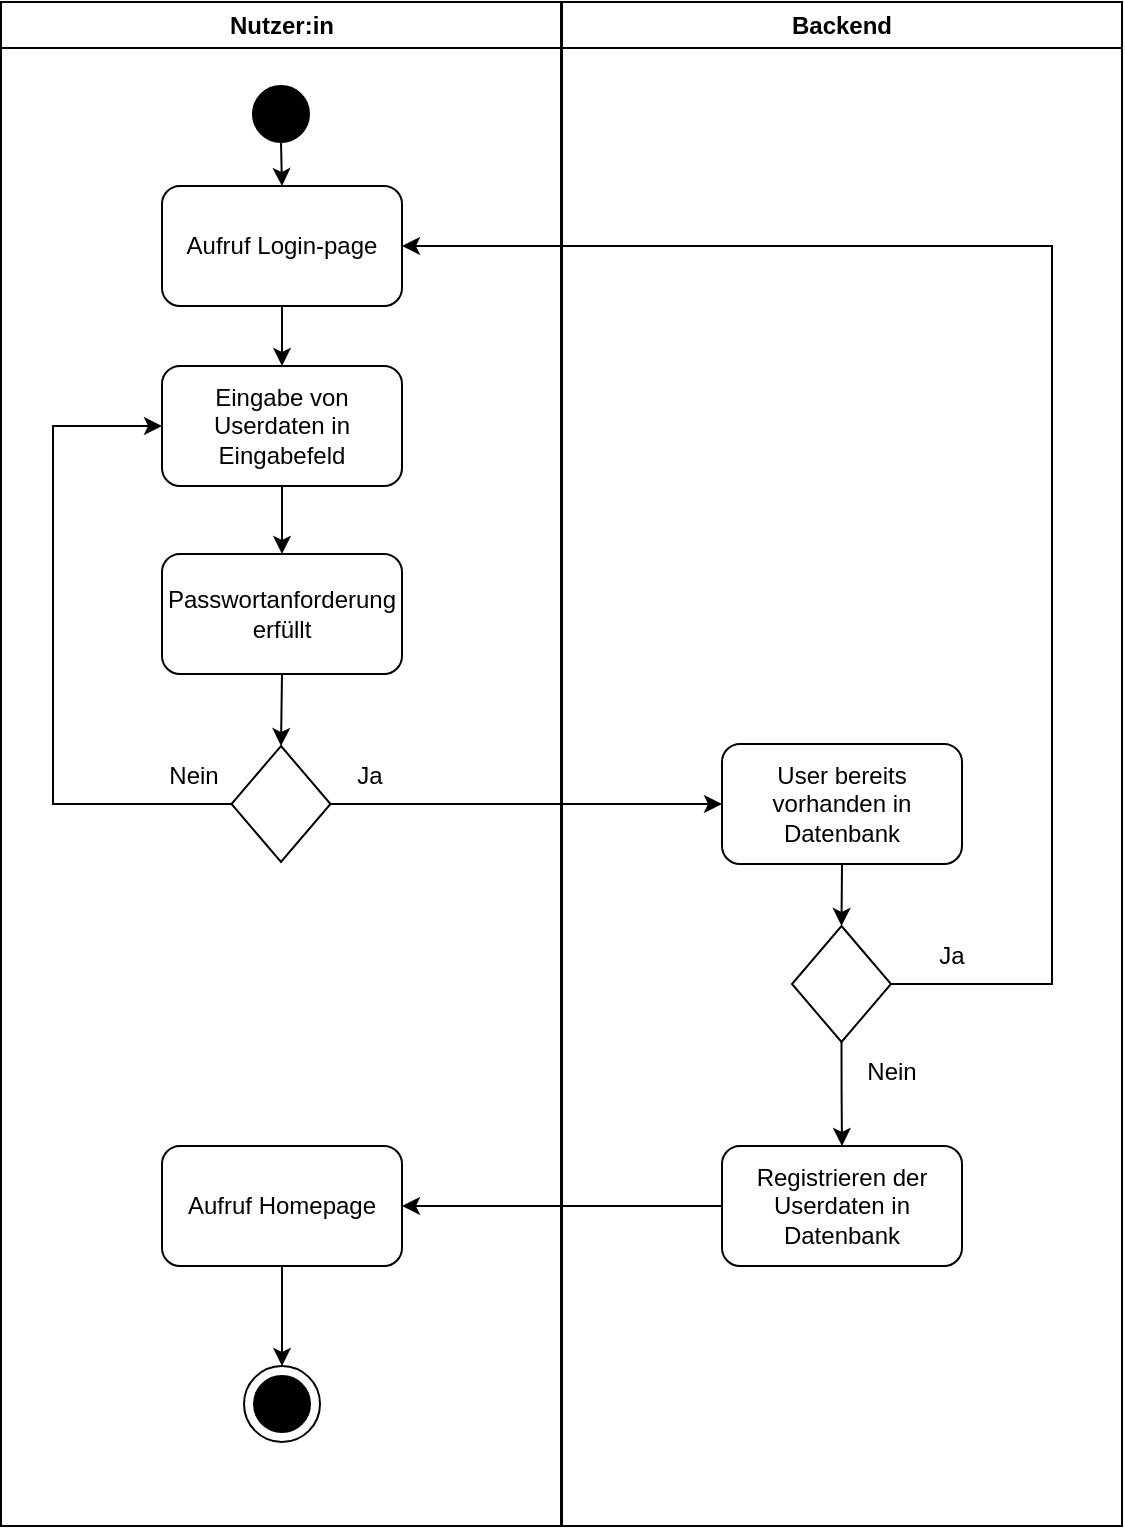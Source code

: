 <mxfile version="26.0.15">
  <diagram name="Page-1" id="e7e014a7-5840-1c2e-5031-d8a46d1fe8dd">
    <mxGraphModel grid="1" page="1" gridSize="10" guides="1" tooltips="1" connect="1" arrows="1" fold="1" pageScale="1" pageWidth="1169" pageHeight="826" background="none" math="0" shadow="0">
      <root>
        <mxCell id="0" />
        <mxCell id="1" parent="0" />
        <mxCell id="2" value="Nutzer:in" style="swimlane;whiteSpace=wrap" vertex="1" parent="1">
          <mxGeometry x="164.5" y="128" width="280" height="762" as="geometry" />
        </mxCell>
        <mxCell id="4_3H5pcr26-Frk019c_B-54" style="edgeStyle=orthogonalEdgeStyle;rounded=0;orthogonalLoop=1;jettySize=auto;html=1;exitX=0.5;exitY=1;exitDx=0;exitDy=0;entryX=0.5;entryY=0;entryDx=0;entryDy=0;" edge="1" parent="2" source="4_3H5pcr26-Frk019c_B-41" target="4_3H5pcr26-Frk019c_B-42">
          <mxGeometry relative="1" as="geometry" />
        </mxCell>
        <mxCell id="4_3H5pcr26-Frk019c_B-41" value="" style="ellipse;whiteSpace=wrap;html=1;aspect=fixed;fillColor=#000000;" vertex="1" parent="2">
          <mxGeometry x="126" y="42" width="28" height="28" as="geometry" />
        </mxCell>
        <mxCell id="4_3H5pcr26-Frk019c_B-55" style="edgeStyle=orthogonalEdgeStyle;rounded=0;orthogonalLoop=1;jettySize=auto;html=1;exitX=0.5;exitY=1;exitDx=0;exitDy=0;entryX=0.5;entryY=0;entryDx=0;entryDy=0;" edge="1" parent="2" source="4_3H5pcr26-Frk019c_B-42" target="4_3H5pcr26-Frk019c_B-43">
          <mxGeometry relative="1" as="geometry" />
        </mxCell>
        <mxCell id="4_3H5pcr26-Frk019c_B-42" value="Aufruf Login-page" style="rounded=1;whiteSpace=wrap;html=1;" vertex="1" parent="2">
          <mxGeometry x="80.5" y="92" width="120" height="60" as="geometry" />
        </mxCell>
        <mxCell id="4_3H5pcr26-Frk019c_B-57" style="edgeStyle=orthogonalEdgeStyle;rounded=0;orthogonalLoop=1;jettySize=auto;html=1;exitX=0.5;exitY=1;exitDx=0;exitDy=0;entryX=0.5;entryY=0;entryDx=0;entryDy=0;" edge="1" parent="2" source="4_3H5pcr26-Frk019c_B-43" target="4_3H5pcr26-Frk019c_B-46">
          <mxGeometry relative="1" as="geometry" />
        </mxCell>
        <mxCell id="4_3H5pcr26-Frk019c_B-43" value="Eingabe von Userdaten in Eingabefeld" style="rounded=1;whiteSpace=wrap;html=1;" vertex="1" parent="2">
          <mxGeometry x="80.5" y="182" width="120" height="60" as="geometry" />
        </mxCell>
        <mxCell id="4_3H5pcr26-Frk019c_B-50" style="edgeStyle=orthogonalEdgeStyle;rounded=0;orthogonalLoop=1;jettySize=auto;html=1;exitX=0.5;exitY=1;exitDx=0;exitDy=0;entryX=0.5;entryY=0;entryDx=0;entryDy=0;" edge="1" parent="2" source="4_3H5pcr26-Frk019c_B-46" target="4_3H5pcr26-Frk019c_B-47">
          <mxGeometry relative="1" as="geometry" />
        </mxCell>
        <mxCell id="4_3H5pcr26-Frk019c_B-46" value="Passwortanforderung&lt;div&gt;erfüllt&lt;/div&gt;" style="rounded=1;whiteSpace=wrap;html=1;" vertex="1" parent="2">
          <mxGeometry x="80.5" y="276" width="120" height="60" as="geometry" />
        </mxCell>
        <mxCell id="4_3H5pcr26-Frk019c_B-51" style="edgeStyle=orthogonalEdgeStyle;rounded=0;orthogonalLoop=1;jettySize=auto;html=1;exitX=0;exitY=0.5;exitDx=0;exitDy=0;entryX=0;entryY=0.5;entryDx=0;entryDy=0;" edge="1" parent="2" source="4_3H5pcr26-Frk019c_B-47" target="4_3H5pcr26-Frk019c_B-43">
          <mxGeometry relative="1" as="geometry">
            <Array as="points">
              <mxPoint x="26" y="401" />
              <mxPoint x="26" y="212" />
            </Array>
          </mxGeometry>
        </mxCell>
        <mxCell id="4_3H5pcr26-Frk019c_B-47" value="" style="rhombus;whiteSpace=wrap;html=1;" vertex="1" parent="2">
          <mxGeometry x="115.25" y="372" width="49.5" height="58" as="geometry" />
        </mxCell>
        <mxCell id="4_3H5pcr26-Frk019c_B-52" value="Ja" style="text;html=1;align=center;verticalAlign=middle;whiteSpace=wrap;rounded=0;" vertex="1" parent="2">
          <mxGeometry x="154.5" y="372" width="60" height="30" as="geometry" />
        </mxCell>
        <mxCell id="4_3H5pcr26-Frk019c_B-53" value="Nein" style="text;html=1;align=center;verticalAlign=middle;whiteSpace=wrap;rounded=0;" vertex="1" parent="2">
          <mxGeometry x="66.5" y="372" width="60" height="30" as="geometry" />
        </mxCell>
        <mxCell id="4_3H5pcr26-Frk019c_B-74" style="edgeStyle=orthogonalEdgeStyle;rounded=0;orthogonalLoop=1;jettySize=auto;html=1;exitX=0.5;exitY=1;exitDx=0;exitDy=0;entryX=0.5;entryY=0;entryDx=0;entryDy=0;" edge="1" parent="2" source="4_3H5pcr26-Frk019c_B-58" target="4_3H5pcr26-Frk019c_B-72">
          <mxGeometry relative="1" as="geometry" />
        </mxCell>
        <mxCell id="4_3H5pcr26-Frk019c_B-58" value="Aufruf Homepage" style="rounded=1;whiteSpace=wrap;html=1;" vertex="1" parent="2">
          <mxGeometry x="80.5" y="572" width="120" height="60" as="geometry" />
        </mxCell>
        <mxCell id="4_3H5pcr26-Frk019c_B-72" value="" style="ellipse;whiteSpace=wrap;html=1;aspect=fixed;" vertex="1" parent="2">
          <mxGeometry x="121.5" y="682" width="38" height="38" as="geometry" />
        </mxCell>
        <mxCell id="4_3H5pcr26-Frk019c_B-73" value="" style="ellipse;whiteSpace=wrap;html=1;aspect=fixed;fillColor=#000000;" vertex="1" parent="2">
          <mxGeometry x="126.5" y="687" width="28" height="28" as="geometry" />
        </mxCell>
        <mxCell id="3" value="Backend" style="swimlane;whiteSpace=wrap;startSize=23;" vertex="1" parent="1">
          <mxGeometry x="445" y="128" width="280" height="762" as="geometry" />
        </mxCell>
        <mxCell id="4_3H5pcr26-Frk019c_B-44" value="Registrieren der Userdaten in Datenbank" style="rounded=1;whiteSpace=wrap;html=1;" vertex="1" parent="3">
          <mxGeometry x="80" y="572" width="120" height="60" as="geometry" />
        </mxCell>
        <mxCell id="4_3H5pcr26-Frk019c_B-64" style="edgeStyle=orthogonalEdgeStyle;rounded=0;orthogonalLoop=1;jettySize=auto;html=1;exitX=0.5;exitY=1;exitDx=0;exitDy=0;entryX=0.5;entryY=0;entryDx=0;entryDy=0;" edge="1" parent="3" source="4_3H5pcr26-Frk019c_B-61" target="4_3H5pcr26-Frk019c_B-63">
          <mxGeometry relative="1" as="geometry" />
        </mxCell>
        <mxCell id="4_3H5pcr26-Frk019c_B-61" value="User bereits vorhanden in Datenbank" style="rounded=1;whiteSpace=wrap;html=1;" vertex="1" parent="3">
          <mxGeometry x="80" y="371" width="120" height="60" as="geometry" />
        </mxCell>
        <mxCell id="4_3H5pcr26-Frk019c_B-65" style="edgeStyle=orthogonalEdgeStyle;rounded=0;orthogonalLoop=1;jettySize=auto;html=1;exitX=0.5;exitY=1;exitDx=0;exitDy=0;entryX=0.5;entryY=0;entryDx=0;entryDy=0;" edge="1" parent="3" source="4_3H5pcr26-Frk019c_B-63" target="4_3H5pcr26-Frk019c_B-44">
          <mxGeometry relative="1" as="geometry" />
        </mxCell>
        <mxCell id="4_3H5pcr26-Frk019c_B-63" value="" style="rhombus;whiteSpace=wrap;html=1;" vertex="1" parent="3">
          <mxGeometry x="115" y="462" width="49.5" height="58" as="geometry" />
        </mxCell>
        <mxCell id="4_3H5pcr26-Frk019c_B-67" value="Ja" style="text;html=1;align=center;verticalAlign=middle;whiteSpace=wrap;rounded=0;" vertex="1" parent="3">
          <mxGeometry x="165" y="462" width="60" height="30" as="geometry" />
        </mxCell>
        <mxCell id="4_3H5pcr26-Frk019c_B-68" value="Nein" style="text;html=1;align=center;verticalAlign=middle;whiteSpace=wrap;rounded=0;" vertex="1" parent="3">
          <mxGeometry x="135" y="520" width="60" height="30" as="geometry" />
        </mxCell>
        <mxCell id="4_3H5pcr26-Frk019c_B-62" style="edgeStyle=orthogonalEdgeStyle;rounded=0;orthogonalLoop=1;jettySize=auto;html=1;exitX=1;exitY=0.5;exitDx=0;exitDy=0;entryX=0;entryY=0.5;entryDx=0;entryDy=0;" edge="1" parent="1" source="4_3H5pcr26-Frk019c_B-47" target="4_3H5pcr26-Frk019c_B-61">
          <mxGeometry relative="1" as="geometry" />
        </mxCell>
        <mxCell id="4_3H5pcr26-Frk019c_B-66" style="edgeStyle=orthogonalEdgeStyle;rounded=0;orthogonalLoop=1;jettySize=auto;html=1;exitX=1;exitY=0.5;exitDx=0;exitDy=0;entryX=1;entryY=0.5;entryDx=0;entryDy=0;" edge="1" parent="1" source="4_3H5pcr26-Frk019c_B-63" target="4_3H5pcr26-Frk019c_B-42">
          <mxGeometry relative="1" as="geometry">
            <Array as="points">
              <mxPoint x="690" y="619" />
              <mxPoint x="690" y="250" />
            </Array>
          </mxGeometry>
        </mxCell>
        <mxCell id="4_3H5pcr26-Frk019c_B-69" style="edgeStyle=orthogonalEdgeStyle;rounded=0;orthogonalLoop=1;jettySize=auto;html=1;exitX=0;exitY=0.5;exitDx=0;exitDy=0;entryX=1;entryY=0.5;entryDx=0;entryDy=0;" edge="1" parent="1" source="4_3H5pcr26-Frk019c_B-44" target="4_3H5pcr26-Frk019c_B-58">
          <mxGeometry relative="1" as="geometry" />
        </mxCell>
      </root>
    </mxGraphModel>
  </diagram>
</mxfile>
